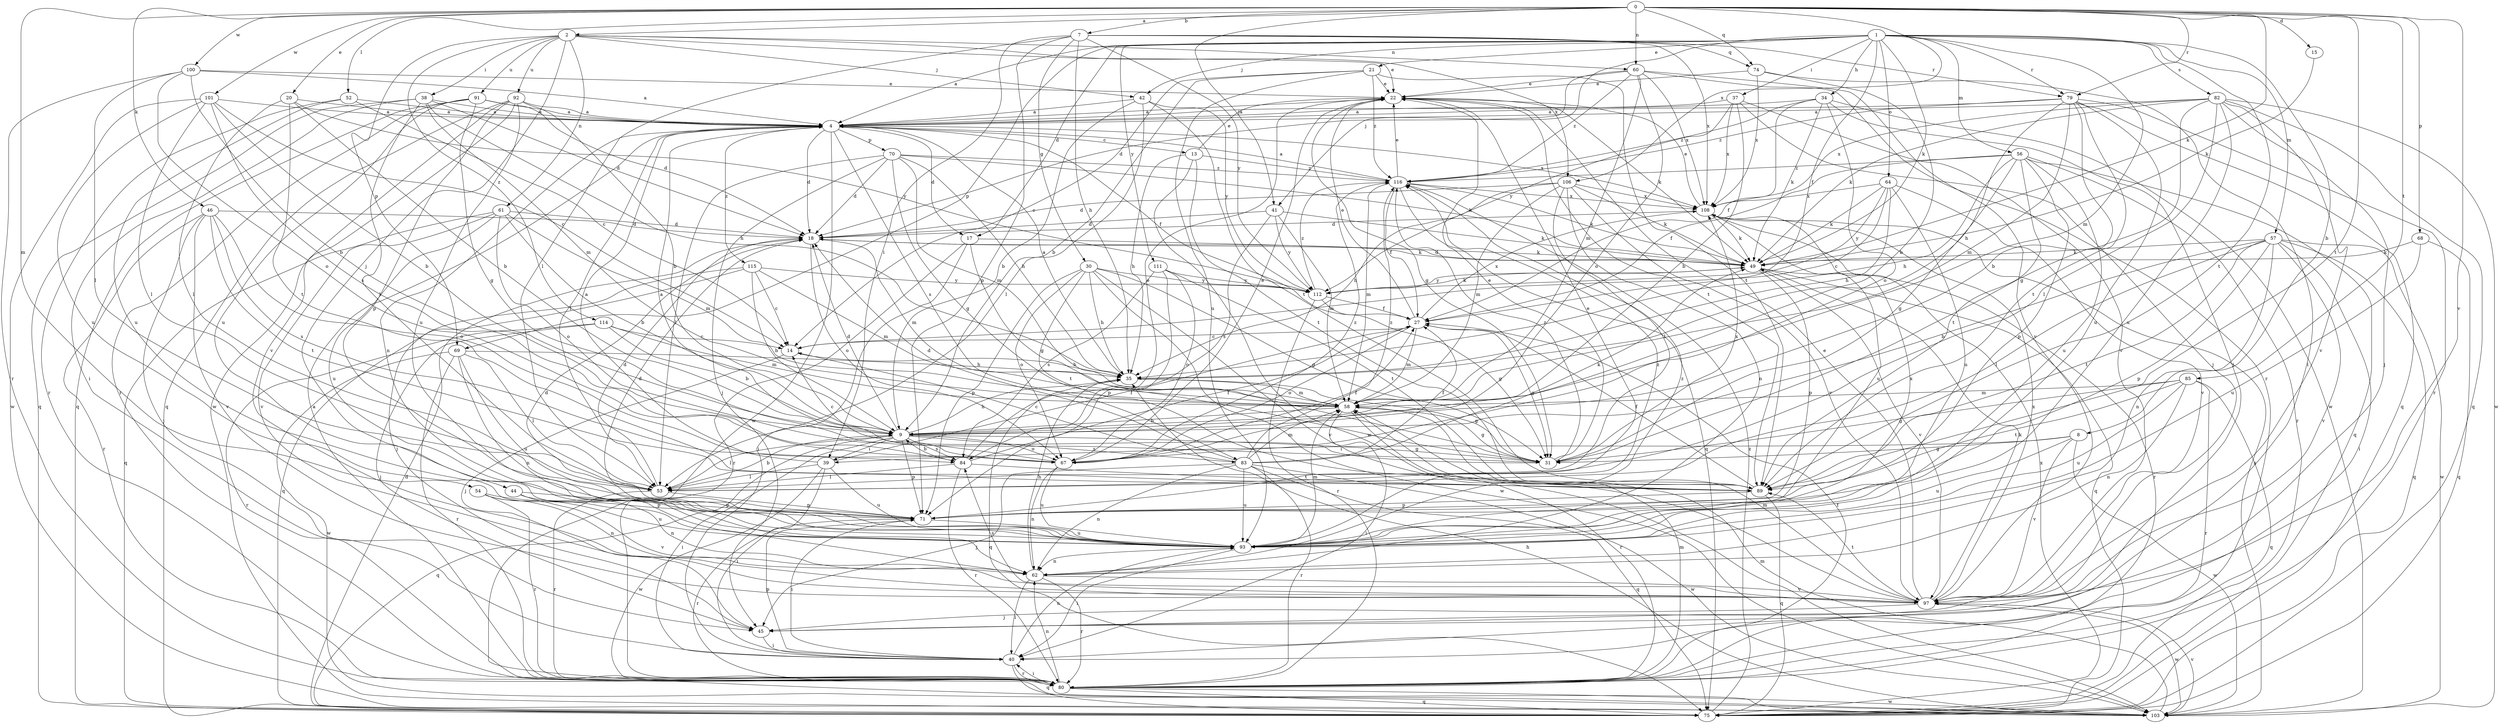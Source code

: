 strict digraph  {
0;
1;
2;
4;
7;
8;
9;
13;
14;
15;
17;
18;
20;
21;
22;
27;
30;
31;
34;
35;
37;
38;
39;
40;
41;
42;
44;
45;
46;
49;
52;
53;
54;
56;
57;
58;
60;
61;
62;
64;
67;
68;
69;
70;
71;
74;
75;
79;
80;
82;
83;
84;
85;
89;
91;
92;
93;
97;
100;
101;
103;
106;
108;
111;
112;
114;
115;
116;
0 -> 2  [label=a];
0 -> 7  [label=b];
0 -> 15  [label=d];
0 -> 20  [label=e];
0 -> 41  [label=j];
0 -> 46  [label=k];
0 -> 49  [label=k];
0 -> 52  [label=l];
0 -> 54  [label=m];
0 -> 60  [label=n];
0 -> 68  [label=p];
0 -> 74  [label=q];
0 -> 79  [label=r];
0 -> 85  [label=t];
0 -> 89  [label=t];
0 -> 97  [label=v];
0 -> 100  [label=w];
0 -> 101  [label=w];
0 -> 106  [label=x];
1 -> 4  [label=a];
1 -> 8  [label=b];
1 -> 17  [label=d];
1 -> 21  [label=e];
1 -> 27  [label=f];
1 -> 34  [label=h];
1 -> 37  [label=i];
1 -> 41  [label=j];
1 -> 42  [label=j];
1 -> 49  [label=k];
1 -> 56  [label=m];
1 -> 57  [label=m];
1 -> 58  [label=m];
1 -> 64  [label=o];
1 -> 69  [label=p];
1 -> 79  [label=r];
1 -> 82  [label=s];
1 -> 89  [label=t];
1 -> 111  [label=y];
2 -> 22  [label=e];
2 -> 38  [label=i];
2 -> 42  [label=j];
2 -> 44  [label=j];
2 -> 60  [label=n];
2 -> 61  [label=n];
2 -> 69  [label=p];
2 -> 91  [label=u];
2 -> 92  [label=u];
2 -> 106  [label=x];
2 -> 114  [label=z];
4 -> 13  [label=c];
4 -> 17  [label=d];
4 -> 18  [label=d];
4 -> 27  [label=f];
4 -> 53  [label=l];
4 -> 62  [label=n];
4 -> 70  [label=p];
4 -> 83  [label=s];
4 -> 103  [label=w];
4 -> 108  [label=x];
4 -> 115  [label=z];
7 -> 30  [label=g];
7 -> 35  [label=h];
7 -> 39  [label=i];
7 -> 53  [label=l];
7 -> 71  [label=p];
7 -> 74  [label=q];
7 -> 79  [label=r];
7 -> 108  [label=x];
7 -> 112  [label=y];
8 -> 31  [label=g];
8 -> 39  [label=i];
8 -> 93  [label=u];
8 -> 97  [label=v];
8 -> 103  [label=w];
9 -> 18  [label=d];
9 -> 31  [label=g];
9 -> 35  [label=h];
9 -> 39  [label=i];
9 -> 40  [label=i];
9 -> 53  [label=l];
9 -> 67  [label=o];
9 -> 71  [label=p];
9 -> 75  [label=q];
9 -> 83  [label=s];
9 -> 84  [label=s];
13 -> 22  [label=e];
13 -> 35  [label=h];
13 -> 89  [label=t];
13 -> 103  [label=w];
13 -> 116  [label=z];
14 -> 35  [label=h];
14 -> 45  [label=j];
15 -> 49  [label=k];
17 -> 31  [label=g];
17 -> 40  [label=i];
17 -> 49  [label=k];
17 -> 80  [label=r];
18 -> 49  [label=k];
18 -> 58  [label=m];
18 -> 67  [label=o];
20 -> 4  [label=a];
20 -> 9  [label=b];
20 -> 53  [label=l];
20 -> 89  [label=t];
20 -> 112  [label=y];
21 -> 9  [label=b];
21 -> 14  [label=c];
21 -> 22  [label=e];
21 -> 89  [label=t];
21 -> 93  [label=u];
21 -> 116  [label=z];
22 -> 4  [label=a];
22 -> 31  [label=g];
22 -> 49  [label=k];
22 -> 89  [label=t];
27 -> 14  [label=c];
27 -> 22  [label=e];
27 -> 31  [label=g];
27 -> 58  [label=m];
27 -> 67  [label=o];
27 -> 108  [label=x];
30 -> 31  [label=g];
30 -> 35  [label=h];
30 -> 67  [label=o];
30 -> 71  [label=p];
30 -> 89  [label=t];
30 -> 97  [label=v];
30 -> 103  [label=w];
30 -> 112  [label=y];
31 -> 4  [label=a];
31 -> 22  [label=e];
31 -> 108  [label=x];
31 -> 116  [label=z];
34 -> 4  [label=a];
34 -> 27  [label=f];
34 -> 45  [label=j];
34 -> 49  [label=k];
34 -> 67  [label=o];
34 -> 103  [label=w];
34 -> 116  [label=z];
35 -> 4  [label=a];
35 -> 31  [label=g];
35 -> 58  [label=m];
35 -> 75  [label=q];
37 -> 4  [label=a];
37 -> 9  [label=b];
37 -> 45  [label=j];
37 -> 97  [label=v];
37 -> 108  [label=x];
37 -> 112  [label=y];
38 -> 4  [label=a];
38 -> 18  [label=d];
38 -> 35  [label=h];
38 -> 40  [label=i];
38 -> 53  [label=l];
38 -> 58  [label=m];
38 -> 75  [label=q];
39 -> 4  [label=a];
39 -> 27  [label=f];
39 -> 40  [label=i];
39 -> 53  [label=l];
39 -> 93  [label=u];
39 -> 103  [label=w];
40 -> 71  [label=p];
40 -> 75  [label=q];
40 -> 80  [label=r];
40 -> 93  [label=u];
41 -> 18  [label=d];
41 -> 49  [label=k];
41 -> 58  [label=m];
41 -> 84  [label=s];
41 -> 112  [label=y];
42 -> 4  [label=a];
42 -> 9  [label=b];
42 -> 53  [label=l];
42 -> 89  [label=t];
42 -> 112  [label=y];
44 -> 62  [label=n];
44 -> 71  [label=p];
44 -> 97  [label=v];
45 -> 40  [label=i];
46 -> 18  [label=d];
46 -> 45  [label=j];
46 -> 67  [label=o];
46 -> 80  [label=r];
46 -> 84  [label=s];
46 -> 89  [label=t];
46 -> 97  [label=v];
49 -> 18  [label=d];
49 -> 71  [label=p];
49 -> 75  [label=q];
49 -> 80  [label=r];
49 -> 97  [label=v];
49 -> 112  [label=y];
52 -> 4  [label=a];
52 -> 14  [label=c];
52 -> 80  [label=r];
52 -> 93  [label=u];
53 -> 9  [label=b];
53 -> 18  [label=d];
53 -> 71  [label=p];
53 -> 80  [label=r];
54 -> 62  [label=n];
54 -> 71  [label=p];
54 -> 80  [label=r];
54 -> 93  [label=u];
56 -> 27  [label=f];
56 -> 31  [label=g];
56 -> 35  [label=h];
56 -> 71  [label=p];
56 -> 75  [label=q];
56 -> 80  [label=r];
56 -> 89  [label=t];
56 -> 93  [label=u];
56 -> 116  [label=z];
57 -> 9  [label=b];
57 -> 40  [label=i];
57 -> 49  [label=k];
57 -> 53  [label=l];
57 -> 62  [label=n];
57 -> 71  [label=p];
57 -> 75  [label=q];
57 -> 89  [label=t];
57 -> 97  [label=v];
57 -> 103  [label=w];
58 -> 9  [label=b];
58 -> 31  [label=g];
58 -> 40  [label=i];
58 -> 80  [label=r];
60 -> 18  [label=d];
60 -> 22  [label=e];
60 -> 58  [label=m];
60 -> 67  [label=o];
60 -> 80  [label=r];
60 -> 97  [label=v];
60 -> 108  [label=x];
60 -> 116  [label=z];
61 -> 9  [label=b];
61 -> 18  [label=d];
61 -> 58  [label=m];
61 -> 67  [label=o];
61 -> 75  [label=q];
61 -> 93  [label=u];
61 -> 97  [label=v];
62 -> 35  [label=h];
62 -> 40  [label=i];
62 -> 80  [label=r];
62 -> 97  [label=v];
62 -> 116  [label=z];
64 -> 14  [label=c];
64 -> 35  [label=h];
64 -> 49  [label=k];
64 -> 93  [label=u];
64 -> 97  [label=v];
64 -> 108  [label=x];
64 -> 112  [label=y];
67 -> 14  [label=c];
67 -> 22  [label=e];
67 -> 27  [label=f];
67 -> 62  [label=n];
67 -> 93  [label=u];
67 -> 116  [label=z];
68 -> 49  [label=k];
68 -> 75  [label=q];
68 -> 93  [label=u];
69 -> 35  [label=h];
69 -> 53  [label=l];
69 -> 62  [label=n];
69 -> 80  [label=r];
69 -> 93  [label=u];
69 -> 103  [label=w];
70 -> 18  [label=d];
70 -> 31  [label=g];
70 -> 35  [label=h];
70 -> 45  [label=j];
70 -> 49  [label=k];
70 -> 53  [label=l];
70 -> 58  [label=m];
70 -> 116  [label=z];
71 -> 18  [label=d];
71 -> 22  [label=e];
71 -> 40  [label=i];
71 -> 80  [label=r];
71 -> 93  [label=u];
74 -> 9  [label=b];
74 -> 22  [label=e];
74 -> 40  [label=i];
74 -> 108  [label=x];
75 -> 18  [label=d];
75 -> 108  [label=x];
75 -> 116  [label=z];
79 -> 4  [label=a];
79 -> 31  [label=g];
79 -> 35  [label=h];
79 -> 58  [label=m];
79 -> 75  [label=q];
79 -> 80  [label=r];
79 -> 89  [label=t];
79 -> 93  [label=u];
79 -> 116  [label=z];
80 -> 4  [label=a];
80 -> 27  [label=f];
80 -> 40  [label=i];
80 -> 58  [label=m];
80 -> 62  [label=n];
80 -> 75  [label=q];
80 -> 103  [label=w];
82 -> 4  [label=a];
82 -> 9  [label=b];
82 -> 45  [label=j];
82 -> 49  [label=k];
82 -> 53  [label=l];
82 -> 75  [label=q];
82 -> 93  [label=u];
82 -> 97  [label=v];
82 -> 103  [label=w];
82 -> 108  [label=x];
83 -> 14  [label=c];
83 -> 18  [label=d];
83 -> 27  [label=f];
83 -> 45  [label=j];
83 -> 49  [label=k];
83 -> 58  [label=m];
83 -> 62  [label=n];
83 -> 75  [label=q];
83 -> 80  [label=r];
83 -> 93  [label=u];
83 -> 103  [label=w];
83 -> 116  [label=z];
84 -> 9  [label=b];
84 -> 22  [label=e];
84 -> 27  [label=f];
84 -> 53  [label=l];
84 -> 80  [label=r];
84 -> 89  [label=t];
85 -> 31  [label=g];
85 -> 58  [label=m];
85 -> 62  [label=n];
85 -> 75  [label=q];
85 -> 80  [label=r];
85 -> 89  [label=t];
85 -> 93  [label=u];
89 -> 27  [label=f];
89 -> 71  [label=p];
89 -> 75  [label=q];
91 -> 4  [label=a];
91 -> 18  [label=d];
91 -> 31  [label=g];
91 -> 75  [label=q];
91 -> 80  [label=r];
91 -> 93  [label=u];
92 -> 4  [label=a];
92 -> 9  [label=b];
92 -> 71  [label=p];
92 -> 75  [label=q];
92 -> 93  [label=u];
92 -> 97  [label=v];
92 -> 103  [label=w];
93 -> 18  [label=d];
93 -> 40  [label=i];
93 -> 58  [label=m];
93 -> 62  [label=n];
93 -> 108  [label=x];
93 -> 116  [label=z];
97 -> 22  [label=e];
97 -> 45  [label=j];
97 -> 49  [label=k];
97 -> 58  [label=m];
97 -> 84  [label=s];
97 -> 89  [label=t];
97 -> 103  [label=w];
97 -> 108  [label=x];
100 -> 4  [label=a];
100 -> 9  [label=b];
100 -> 22  [label=e];
100 -> 53  [label=l];
100 -> 67  [label=o];
100 -> 80  [label=r];
101 -> 4  [label=a];
101 -> 9  [label=b];
101 -> 14  [label=c];
101 -> 53  [label=l];
101 -> 84  [label=s];
101 -> 93  [label=u];
101 -> 103  [label=w];
103 -> 35  [label=h];
103 -> 58  [label=m];
103 -> 97  [label=v];
103 -> 108  [label=x];
106 -> 18  [label=d];
106 -> 35  [label=h];
106 -> 49  [label=k];
106 -> 53  [label=l];
106 -> 58  [label=m];
106 -> 62  [label=n];
106 -> 97  [label=v];
106 -> 108  [label=x];
108 -> 18  [label=d];
108 -> 22  [label=e];
108 -> 49  [label=k];
108 -> 93  [label=u];
111 -> 67  [label=o];
111 -> 71  [label=p];
111 -> 84  [label=s];
111 -> 89  [label=t];
111 -> 112  [label=y];
112 -> 27  [label=f];
112 -> 31  [label=g];
112 -> 49  [label=k];
112 -> 80  [label=r];
112 -> 116  [label=z];
114 -> 9  [label=b];
114 -> 14  [label=c];
114 -> 45  [label=j];
114 -> 58  [label=m];
114 -> 80  [label=r];
115 -> 9  [label=b];
115 -> 14  [label=c];
115 -> 45  [label=j];
115 -> 58  [label=m];
115 -> 75  [label=q];
115 -> 112  [label=y];
116 -> 4  [label=a];
116 -> 22  [label=e];
116 -> 27  [label=f];
116 -> 49  [label=k];
116 -> 58  [label=m];
116 -> 75  [label=q];
116 -> 108  [label=x];
}
